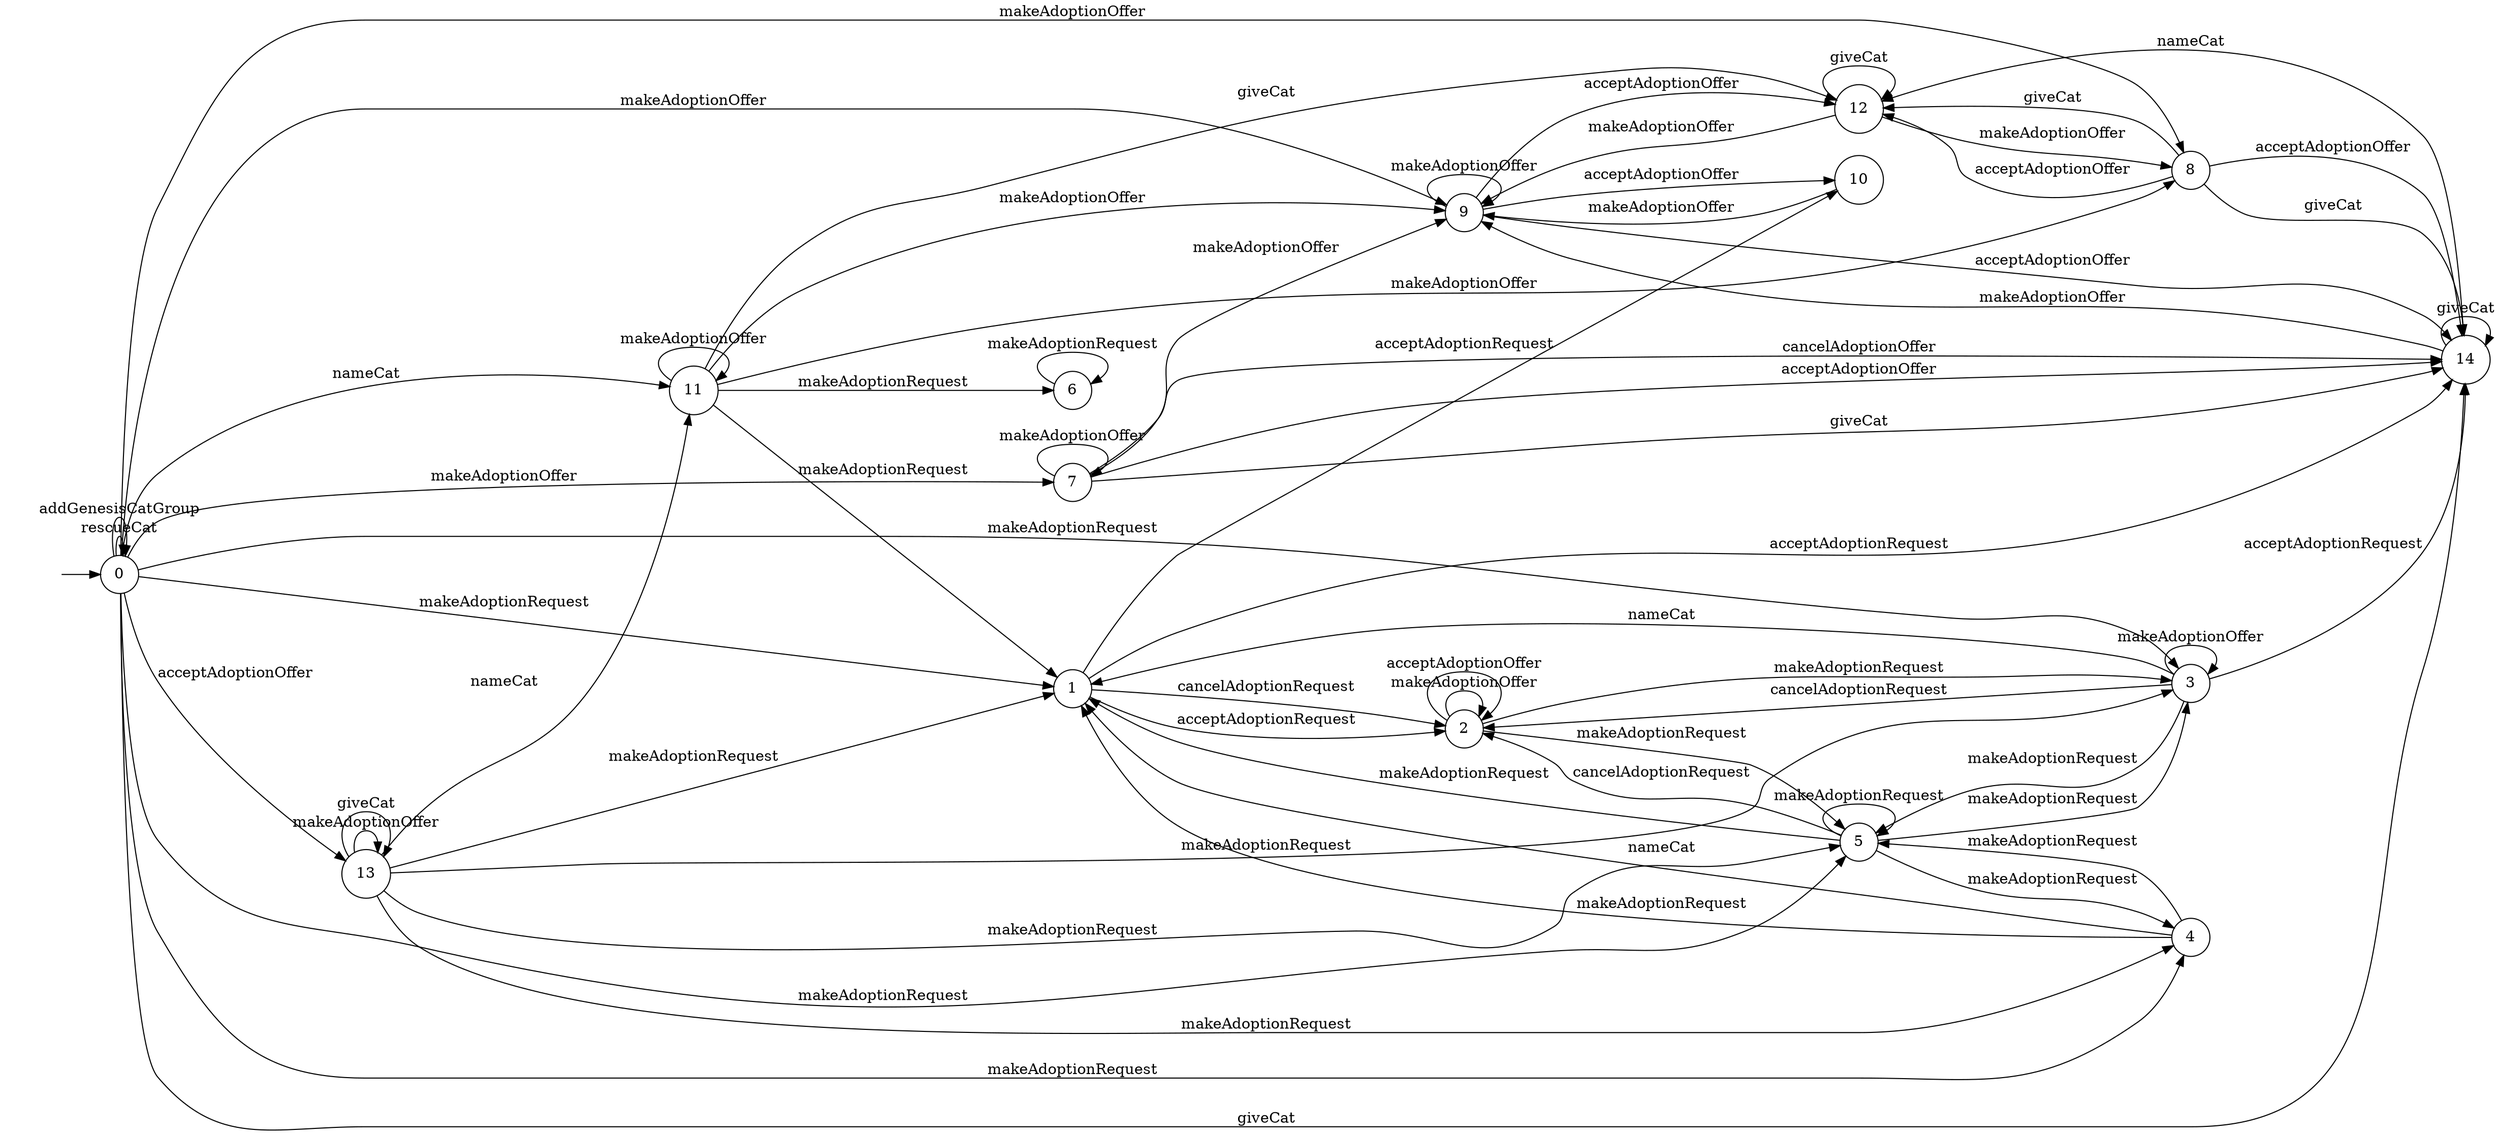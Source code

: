 digraph "./InvConPlus/Dapp-Automata-data/result/model/0x60cd862c9c687a9de49aecdc3a99b74a4fc54ab6/MoonCatRescue/FSM-15" {
	graph [rankdir=LR]
	"" [label="" shape=plaintext]
	0 [label=0 shape=circle]
	7 [label=7 shape=circle]
	8 [label=8 shape=circle]
	10 [label=10 shape=circle]
	11 [label=11 shape=circle]
	1 [label=1 shape=circle]
	9 [label=9 shape=circle]
	13 [label=13 shape=circle]
	2 [label=2 shape=circle]
	12 [label=12 shape=circle]
	6 [label=6 shape=circle]
	4 [label=4 shape=circle]
	5 [label=5 shape=circle]
	3 [label=3 shape=circle]
	14 [label=14 shape=circle]
	"" -> 0 [label=""]
	0 -> 0 [label=rescueCat]
	0 -> 11 [label=nameCat]
	0 -> 7 [label=makeAdoptionOffer]
	0 -> 8 [label=makeAdoptionOffer]
	0 -> 9 [label=makeAdoptionOffer]
	0 -> 13 [label=acceptAdoptionOffer]
	0 -> 14 [label=giveCat]
	0 -> 4 [label=makeAdoptionRequest]
	0 -> 1 [label=makeAdoptionRequest]
	0 -> 5 [label=makeAdoptionRequest]
	0 -> 3 [label=makeAdoptionRequest]
	0 -> 0 [label=addGenesisCatGroup]
	6 -> 6 [label=makeAdoptionRequest]
	5 -> 4 [label=makeAdoptionRequest]
	5 -> 1 [label=makeAdoptionRequest]
	5 -> 5 [label=makeAdoptionRequest]
	5 -> 3 [label=makeAdoptionRequest]
	5 -> 2 [label=cancelAdoptionRequest]
	4 -> 1 [label=nameCat]
	4 -> 1 [label=makeAdoptionRequest]
	4 -> 5 [label=makeAdoptionRequest]
	14 -> 12 [label=nameCat]
	14 -> 9 [label=makeAdoptionOffer]
	14 -> 14 [label=giveCat]
	13 -> 11 [label=nameCat]
	13 -> 13 [label=makeAdoptionOffer]
	13 -> 13 [label=giveCat]
	13 -> 4 [label=makeAdoptionRequest]
	13 -> 1 [label=makeAdoptionRequest]
	13 -> 5 [label=makeAdoptionRequest]
	13 -> 3 [label=makeAdoptionRequest]
	9 -> 9 [label=makeAdoptionOffer]
	9 -> 10 [label=acceptAdoptionOffer]
	9 -> 14 [label=acceptAdoptionOffer]
	9 -> 12 [label=acceptAdoptionOffer]
	8 -> 14 [label=acceptAdoptionOffer]
	8 -> 12 [label=acceptAdoptionOffer]
	8 -> 14 [label=giveCat]
	8 -> 12 [label=giveCat]
	7 -> 7 [label=makeAdoptionOffer]
	7 -> 9 [label=makeAdoptionOffer]
	7 -> 14 [label=cancelAdoptionOffer]
	7 -> 14 [label=acceptAdoptionOffer]
	7 -> 14 [label=giveCat]
	3 -> 1 [label=nameCat]
	3 -> 3 [label=makeAdoptionOffer]
	3 -> 5 [label=makeAdoptionRequest]
	3 -> 14 [label=acceptAdoptionRequest]
	3 -> 2 [label=cancelAdoptionRequest]
	2 -> 2 [label=makeAdoptionOffer]
	2 -> 2 [label=acceptAdoptionOffer]
	2 -> 5 [label=makeAdoptionRequest]
	2 -> 3 [label=makeAdoptionRequest]
	12 -> 8 [label=makeAdoptionOffer]
	12 -> 9 [label=makeAdoptionOffer]
	12 -> 12 [label=giveCat]
	11 -> 8 [label=makeAdoptionOffer]
	11 -> 9 [label=makeAdoptionOffer]
	11 -> 11 [label=makeAdoptionOffer]
	11 -> 12 [label=giveCat]
	11 -> 6 [label=makeAdoptionRequest]
	11 -> 1 [label=makeAdoptionRequest]
	10 -> 9 [label=makeAdoptionOffer]
	1 -> 10 [label=acceptAdoptionRequest]
	1 -> 14 [label=acceptAdoptionRequest]
	1 -> 2 [label=acceptAdoptionRequest]
	1 -> 2 [label=cancelAdoptionRequest]
}
